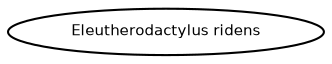 digraph G {
size="3,3";
node [fontsize=7, fontname="Helvetica"];
edge [fontsize=7, fontname="Helvetica"];
node0 [label="Eleutherodactylus ridens", width=0.27433100247,height=0.27433100247];
}

